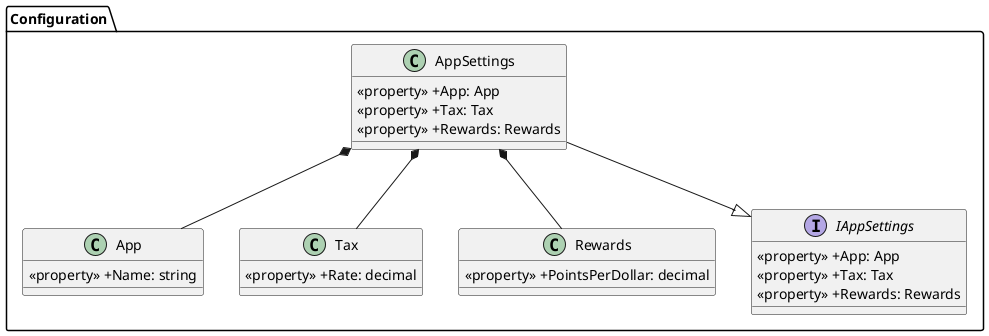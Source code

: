 @startuml

skinparam classAttributeIconSize 0 

package Configuration {

class App {
  <<property>> +Name: string
}

class Tax {
  <<property>> +Rate: decimal
}

class Rewards {
  <<property>> +PointsPerDollar: decimal
}

interface IAppSettings {
  <<property>> +App: App
  <<property>> +Tax: Tax
  <<property>> +Rewards: Rewards
}
AppSettings --|> IAppSettings



class AppSettings {
  <<property>> +App: App
  <<property>> +Tax: Tax
  <<property>> +Rewards: Rewards
}
AppSettings *-- App
AppSettings *-- Tax
AppSettings *-- Rewards

}

@enduml